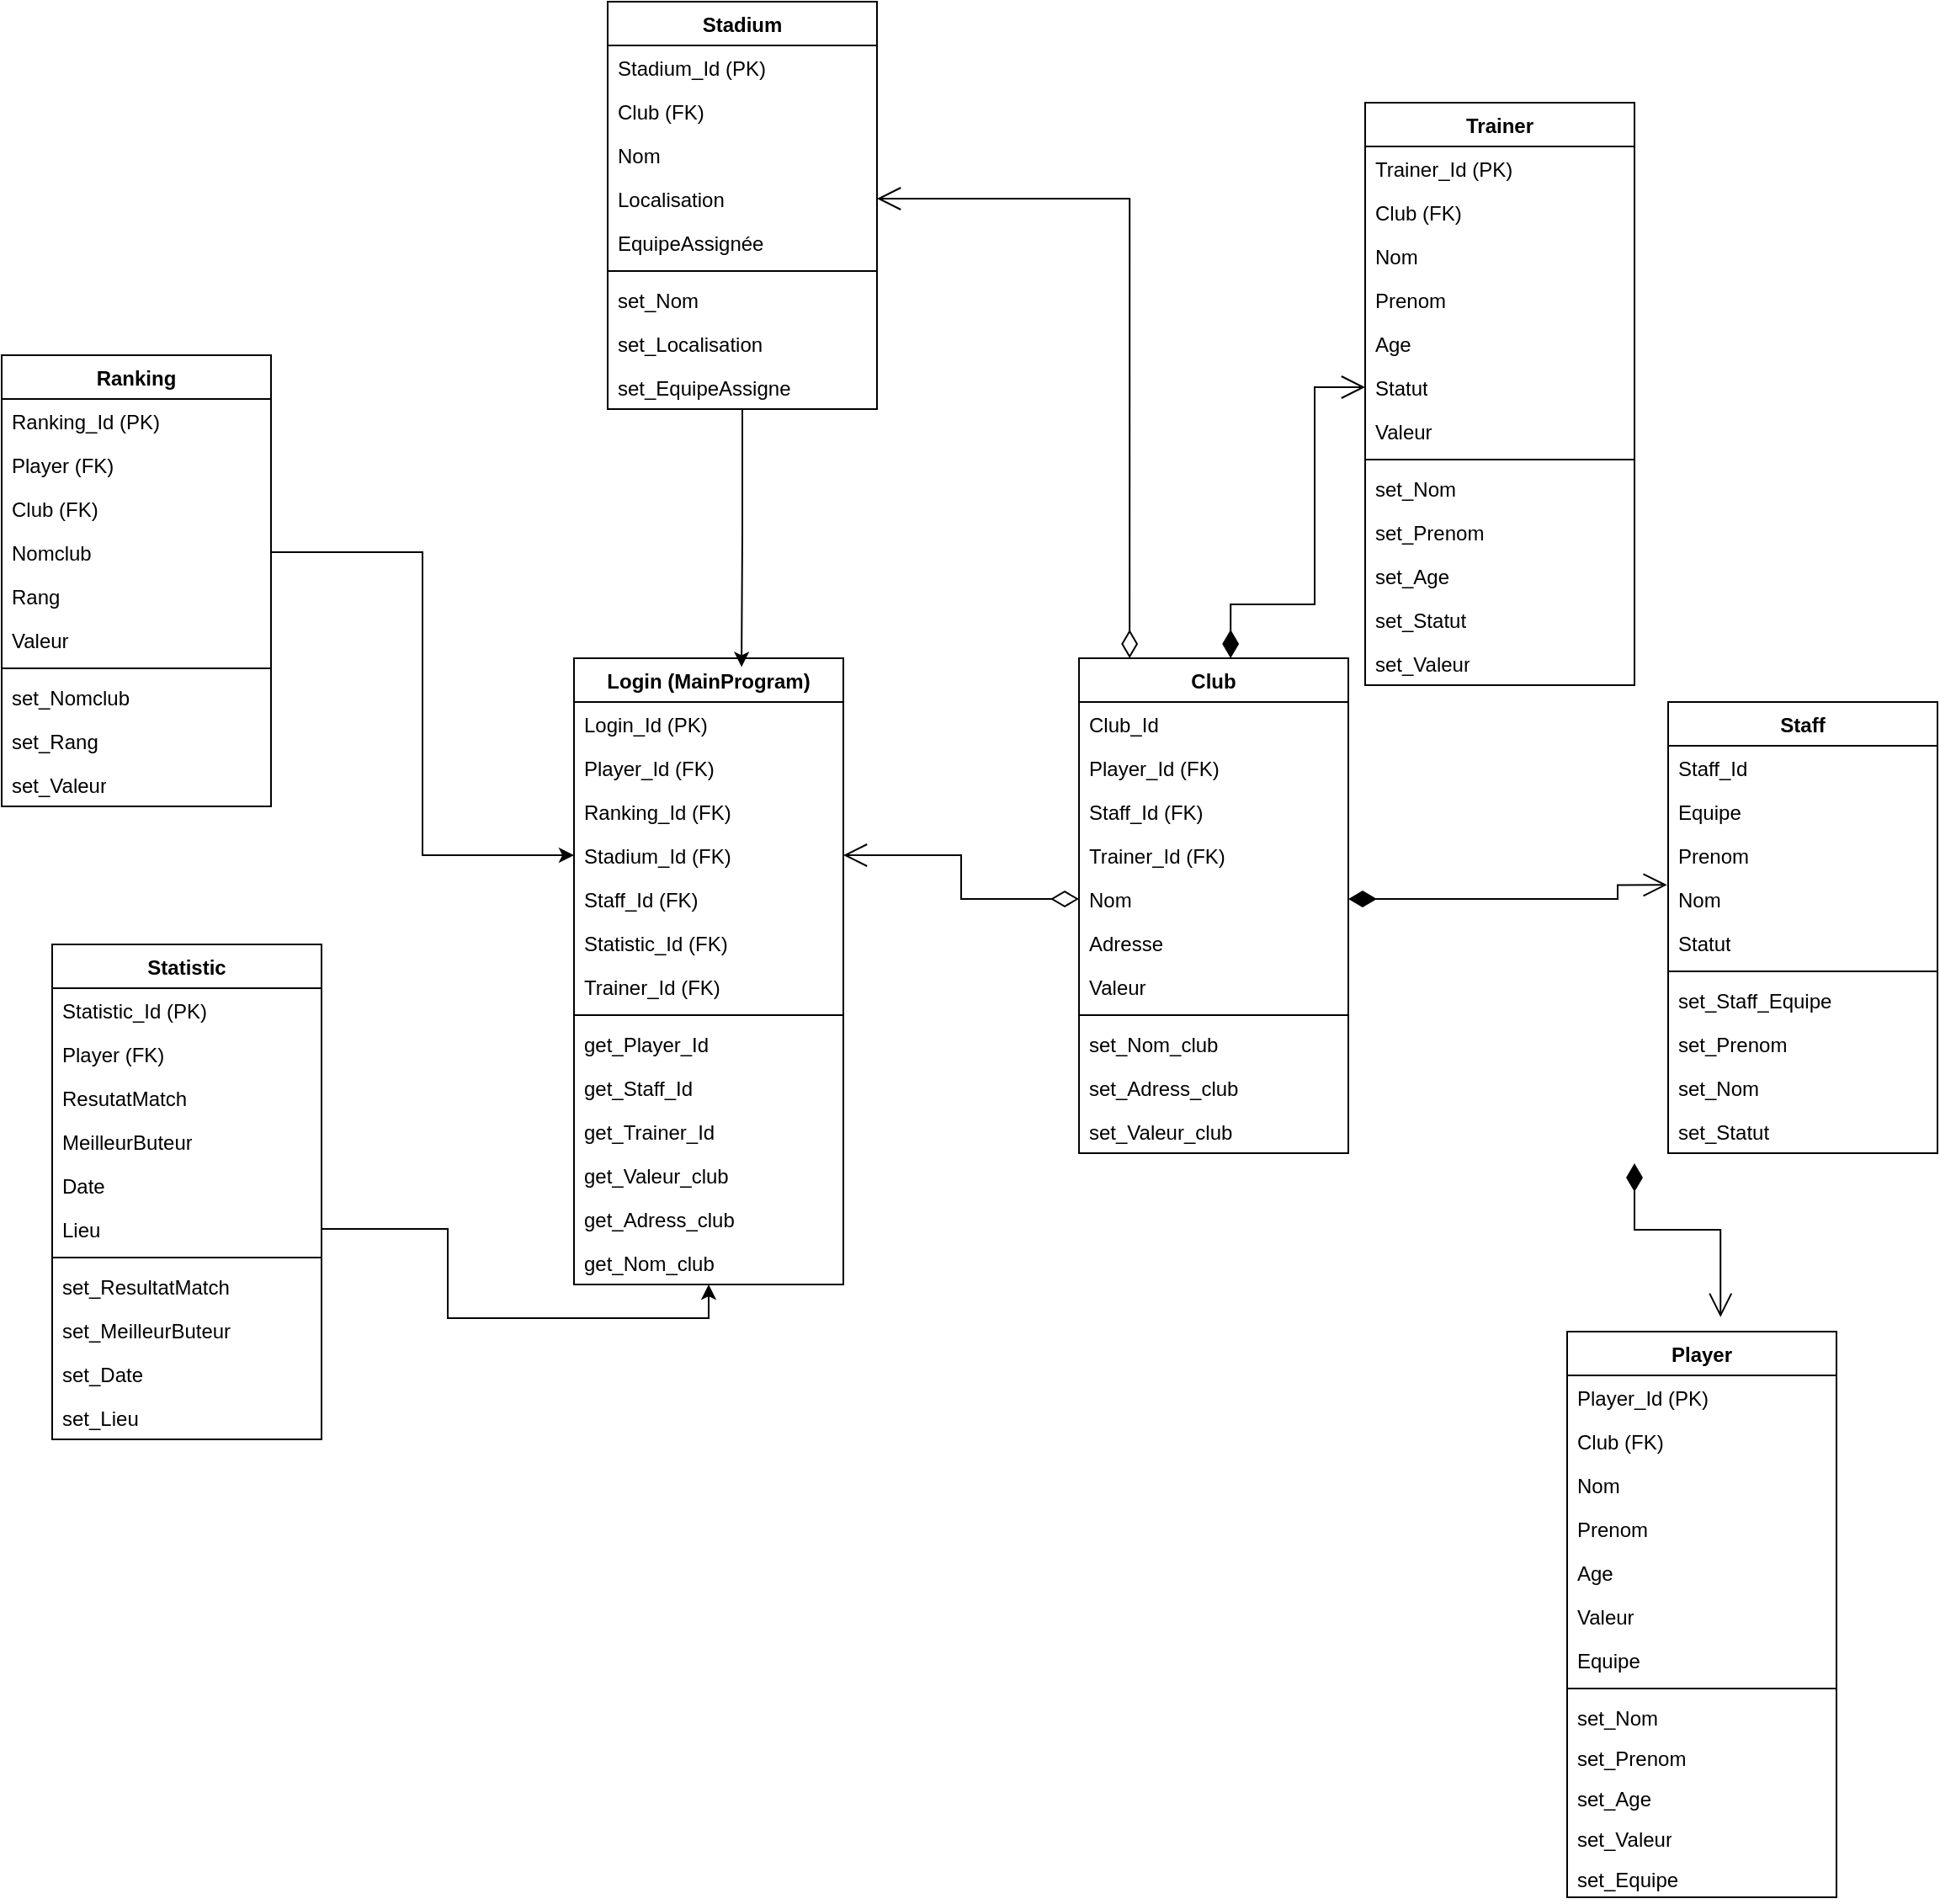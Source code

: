 <mxfile version="24.9.1">
  <diagram name="Page-1" id="58cdce13-f638-feb5-8d6f-7d28b1aa9fa0">
    <mxGraphModel dx="2388" dy="2062" grid="1" gridSize="10" guides="1" tooltips="1" connect="1" arrows="1" fold="1" page="1" pageScale="1" pageWidth="1100" pageHeight="850" background="none" math="0" shadow="0">
      <root>
        <mxCell id="0" />
        <mxCell id="1" parent="0" />
        <mxCell id="IGljhqso7vUdeN5Jdhdd-1" value="Login (MainProgram)" style="swimlane;fontStyle=1;align=center;verticalAlign=top;childLayout=stackLayout;horizontal=1;startSize=26;horizontalStack=0;resizeParent=1;resizeParentMax=0;resizeLast=0;collapsible=1;marginBottom=0;whiteSpace=wrap;html=1;" parent="1" vertex="1">
          <mxGeometry x="460" y="250" width="160" height="372" as="geometry" />
        </mxCell>
        <mxCell id="IGljhqso7vUdeN5Jdhdd-11" value="Login_Id (PK)" style="text;strokeColor=none;fillColor=none;align=left;verticalAlign=top;spacingLeft=4;spacingRight=4;overflow=hidden;rotatable=0;points=[[0,0.5],[1,0.5]];portConstraint=eastwest;whiteSpace=wrap;html=1;" parent="IGljhqso7vUdeN5Jdhdd-1" vertex="1">
          <mxGeometry y="26" width="160" height="26" as="geometry" />
        </mxCell>
        <mxCell id="IGljhqso7vUdeN5Jdhdd-2" value="Player_Id (FK)" style="text;strokeColor=none;fillColor=none;align=left;verticalAlign=top;spacingLeft=4;spacingRight=4;overflow=hidden;rotatable=0;points=[[0,0.5],[1,0.5]];portConstraint=eastwest;whiteSpace=wrap;html=1;" parent="IGljhqso7vUdeN5Jdhdd-1" vertex="1">
          <mxGeometry y="52" width="160" height="26" as="geometry" />
        </mxCell>
        <mxCell id="IGljhqso7vUdeN5Jdhdd-5" value="Ranking_Id (FK)" style="text;strokeColor=none;fillColor=none;align=left;verticalAlign=top;spacingLeft=4;spacingRight=4;overflow=hidden;rotatable=0;points=[[0,0.5],[1,0.5]];portConstraint=eastwest;whiteSpace=wrap;html=1;" parent="IGljhqso7vUdeN5Jdhdd-1" vertex="1">
          <mxGeometry y="78" width="160" height="26" as="geometry" />
        </mxCell>
        <mxCell id="IGljhqso7vUdeN5Jdhdd-6" value="Stadium_Id (FK)" style="text;strokeColor=none;fillColor=none;align=left;verticalAlign=top;spacingLeft=4;spacingRight=4;overflow=hidden;rotatable=0;points=[[0,0.5],[1,0.5]];portConstraint=eastwest;whiteSpace=wrap;html=1;" parent="IGljhqso7vUdeN5Jdhdd-1" vertex="1">
          <mxGeometry y="104" width="160" height="26" as="geometry" />
        </mxCell>
        <mxCell id="IGljhqso7vUdeN5Jdhdd-7" value="Staff_Id (FK)" style="text;strokeColor=none;fillColor=none;align=left;verticalAlign=top;spacingLeft=4;spacingRight=4;overflow=hidden;rotatable=0;points=[[0,0.5],[1,0.5]];portConstraint=eastwest;whiteSpace=wrap;html=1;" parent="IGljhqso7vUdeN5Jdhdd-1" vertex="1">
          <mxGeometry y="130" width="160" height="26" as="geometry" />
        </mxCell>
        <mxCell id="IGljhqso7vUdeN5Jdhdd-8" value="Statistic_Id (FK)" style="text;strokeColor=none;fillColor=none;align=left;verticalAlign=top;spacingLeft=4;spacingRight=4;overflow=hidden;rotatable=0;points=[[0,0.5],[1,0.5]];portConstraint=eastwest;whiteSpace=wrap;html=1;" parent="IGljhqso7vUdeN5Jdhdd-1" vertex="1">
          <mxGeometry y="156" width="160" height="26" as="geometry" />
        </mxCell>
        <mxCell id="IGljhqso7vUdeN5Jdhdd-9" value="Trainer_Id (FK)" style="text;strokeColor=none;fillColor=none;align=left;verticalAlign=top;spacingLeft=4;spacingRight=4;overflow=hidden;rotatable=0;points=[[0,0.5],[1,0.5]];portConstraint=eastwest;whiteSpace=wrap;html=1;" parent="IGljhqso7vUdeN5Jdhdd-1" vertex="1">
          <mxGeometry y="182" width="160" height="26" as="geometry" />
        </mxCell>
        <mxCell id="IGljhqso7vUdeN5Jdhdd-3" value="" style="line;strokeWidth=1;fillColor=none;align=left;verticalAlign=middle;spacingTop=-1;spacingLeft=3;spacingRight=3;rotatable=0;labelPosition=right;points=[];portConstraint=eastwest;strokeColor=inherit;" parent="IGljhqso7vUdeN5Jdhdd-1" vertex="1">
          <mxGeometry y="208" width="160" height="8" as="geometry" />
        </mxCell>
        <mxCell id="SJA1Te7KxGUJK6lu_F2R-25" value="get_Player_Id" style="text;strokeColor=none;fillColor=none;align=left;verticalAlign=top;spacingLeft=4;spacingRight=4;overflow=hidden;rotatable=0;points=[[0,0.5],[1,0.5]];portConstraint=eastwest;whiteSpace=wrap;html=1;" vertex="1" parent="IGljhqso7vUdeN5Jdhdd-1">
          <mxGeometry y="216" width="160" height="26" as="geometry" />
        </mxCell>
        <mxCell id="SJA1Te7KxGUJK6lu_F2R-26" value="get_Staff_Id" style="text;strokeColor=none;fillColor=none;align=left;verticalAlign=top;spacingLeft=4;spacingRight=4;overflow=hidden;rotatable=0;points=[[0,0.5],[1,0.5]];portConstraint=eastwest;whiteSpace=wrap;html=1;" vertex="1" parent="IGljhqso7vUdeN5Jdhdd-1">
          <mxGeometry y="242" width="160" height="26" as="geometry" />
        </mxCell>
        <mxCell id="SJA1Te7KxGUJK6lu_F2R-27" value="get_Trainer_Id" style="text;strokeColor=none;fillColor=none;align=left;verticalAlign=top;spacingLeft=4;spacingRight=4;overflow=hidden;rotatable=0;points=[[0,0.5],[1,0.5]];portConstraint=eastwest;whiteSpace=wrap;html=1;" vertex="1" parent="IGljhqso7vUdeN5Jdhdd-1">
          <mxGeometry y="268" width="160" height="26" as="geometry" />
        </mxCell>
        <mxCell id="SJA1Te7KxGUJK6lu_F2R-30" value="get_Valeur_club" style="text;strokeColor=none;fillColor=none;align=left;verticalAlign=top;spacingLeft=4;spacingRight=4;overflow=hidden;rotatable=0;points=[[0,0.5],[1,0.5]];portConstraint=eastwest;whiteSpace=wrap;html=1;" vertex="1" parent="IGljhqso7vUdeN5Jdhdd-1">
          <mxGeometry y="294" width="160" height="26" as="geometry" />
        </mxCell>
        <mxCell id="SJA1Te7KxGUJK6lu_F2R-29" value="get_Adress_club" style="text;strokeColor=none;fillColor=none;align=left;verticalAlign=top;spacingLeft=4;spacingRight=4;overflow=hidden;rotatable=0;points=[[0,0.5],[1,0.5]];portConstraint=eastwest;whiteSpace=wrap;html=1;" vertex="1" parent="IGljhqso7vUdeN5Jdhdd-1">
          <mxGeometry y="320" width="160" height="26" as="geometry" />
        </mxCell>
        <mxCell id="SJA1Te7KxGUJK6lu_F2R-28" value="get_Nom_club" style="text;strokeColor=none;fillColor=none;align=left;verticalAlign=top;spacingLeft=4;spacingRight=4;overflow=hidden;rotatable=0;points=[[0,0.5],[1,0.5]];portConstraint=eastwest;whiteSpace=wrap;html=1;" vertex="1" parent="IGljhqso7vUdeN5Jdhdd-1">
          <mxGeometry y="346" width="160" height="26" as="geometry" />
        </mxCell>
        <mxCell id="IGljhqso7vUdeN5Jdhdd-12" value="Player" style="swimlane;fontStyle=1;align=center;verticalAlign=top;childLayout=stackLayout;horizontal=1;startSize=26;horizontalStack=0;resizeParent=1;resizeParentMax=0;resizeLast=0;collapsible=1;marginBottom=0;whiteSpace=wrap;html=1;" parent="1" vertex="1">
          <mxGeometry x="1050" y="650" width="160" height="336" as="geometry" />
        </mxCell>
        <mxCell id="IGljhqso7vUdeN5Jdhdd-13" value="Player_Id (PK)" style="text;strokeColor=none;fillColor=none;align=left;verticalAlign=top;spacingLeft=4;spacingRight=4;overflow=hidden;rotatable=0;points=[[0,0.5],[1,0.5]];portConstraint=eastwest;whiteSpace=wrap;html=1;" parent="IGljhqso7vUdeN5Jdhdd-12" vertex="1">
          <mxGeometry y="26" width="160" height="26" as="geometry" />
        </mxCell>
        <mxCell id="IGljhqso7vUdeN5Jdhdd-14" value="Club (FK)" style="text;strokeColor=none;fillColor=none;align=left;verticalAlign=top;spacingLeft=4;spacingRight=4;overflow=hidden;rotatable=0;points=[[0,0.5],[1,0.5]];portConstraint=eastwest;whiteSpace=wrap;html=1;" parent="IGljhqso7vUdeN5Jdhdd-12" vertex="1">
          <mxGeometry y="52" width="160" height="26" as="geometry" />
        </mxCell>
        <mxCell id="IGljhqso7vUdeN5Jdhdd-15" value="Nom" style="text;strokeColor=none;fillColor=none;align=left;verticalAlign=top;spacingLeft=4;spacingRight=4;overflow=hidden;rotatable=0;points=[[0,0.5],[1,0.5]];portConstraint=eastwest;whiteSpace=wrap;html=1;" parent="IGljhqso7vUdeN5Jdhdd-12" vertex="1">
          <mxGeometry y="78" width="160" height="26" as="geometry" />
        </mxCell>
        <mxCell id="IGljhqso7vUdeN5Jdhdd-16" value="Prenom" style="text;strokeColor=none;fillColor=none;align=left;verticalAlign=top;spacingLeft=4;spacingRight=4;overflow=hidden;rotatable=0;points=[[0,0.5],[1,0.5]];portConstraint=eastwest;whiteSpace=wrap;html=1;" parent="IGljhqso7vUdeN5Jdhdd-12" vertex="1">
          <mxGeometry y="104" width="160" height="26" as="geometry" />
        </mxCell>
        <mxCell id="IGljhqso7vUdeN5Jdhdd-17" value="Age" style="text;strokeColor=none;fillColor=none;align=left;verticalAlign=top;spacingLeft=4;spacingRight=4;overflow=hidden;rotatable=0;points=[[0,0.5],[1,0.5]];portConstraint=eastwest;whiteSpace=wrap;html=1;" parent="IGljhqso7vUdeN5Jdhdd-12" vertex="1">
          <mxGeometry y="130" width="160" height="26" as="geometry" />
        </mxCell>
        <mxCell id="IGljhqso7vUdeN5Jdhdd-18" value="Valeur" style="text;strokeColor=none;fillColor=none;align=left;verticalAlign=top;spacingLeft=4;spacingRight=4;overflow=hidden;rotatable=0;points=[[0,0.5],[1,0.5]];portConstraint=eastwest;whiteSpace=wrap;html=1;" parent="IGljhqso7vUdeN5Jdhdd-12" vertex="1">
          <mxGeometry y="156" width="160" height="26" as="geometry" />
        </mxCell>
        <mxCell id="IGljhqso7vUdeN5Jdhdd-19" value="Equipe" style="text;strokeColor=none;fillColor=none;align=left;verticalAlign=top;spacingLeft=4;spacingRight=4;overflow=hidden;rotatable=0;points=[[0,0.5],[1,0.5]];portConstraint=eastwest;whiteSpace=wrap;html=1;" parent="IGljhqso7vUdeN5Jdhdd-12" vertex="1">
          <mxGeometry y="182" width="160" height="26" as="geometry" />
        </mxCell>
        <mxCell id="IGljhqso7vUdeN5Jdhdd-21" value="" style="line;strokeWidth=1;fillColor=none;align=left;verticalAlign=middle;spacingTop=-1;spacingLeft=3;spacingRight=3;rotatable=0;labelPosition=right;points=[];portConstraint=eastwest;strokeColor=inherit;" parent="IGljhqso7vUdeN5Jdhdd-12" vertex="1">
          <mxGeometry y="208" width="160" height="8" as="geometry" />
        </mxCell>
        <mxCell id="IGljhqso7vUdeN5Jdhdd-22" value="set_Nom" style="text;strokeColor=none;fillColor=none;align=left;verticalAlign=top;spacingLeft=4;spacingRight=4;overflow=hidden;rotatable=0;points=[[0,0.5],[1,0.5]];portConstraint=eastwest;whiteSpace=wrap;html=1;" parent="IGljhqso7vUdeN5Jdhdd-12" vertex="1">
          <mxGeometry y="216" width="160" height="24" as="geometry" />
        </mxCell>
        <mxCell id="IGljhqso7vUdeN5Jdhdd-23" value="set_Prenom" style="text;strokeColor=none;fillColor=none;align=left;verticalAlign=top;spacingLeft=4;spacingRight=4;overflow=hidden;rotatable=0;points=[[0,0.5],[1,0.5]];portConstraint=eastwest;whiteSpace=wrap;html=1;" parent="IGljhqso7vUdeN5Jdhdd-12" vertex="1">
          <mxGeometry y="240" width="160" height="24" as="geometry" />
        </mxCell>
        <mxCell id="SJA1Te7KxGUJK6lu_F2R-19" value="set_Age" style="text;strokeColor=none;fillColor=none;align=left;verticalAlign=top;spacingLeft=4;spacingRight=4;overflow=hidden;rotatable=0;points=[[0,0.5],[1,0.5]];portConstraint=eastwest;whiteSpace=wrap;html=1;" vertex="1" parent="IGljhqso7vUdeN5Jdhdd-12">
          <mxGeometry y="264" width="160" height="24" as="geometry" />
        </mxCell>
        <mxCell id="SJA1Te7KxGUJK6lu_F2R-20" value="set_Valeur" style="text;strokeColor=none;fillColor=none;align=left;verticalAlign=top;spacingLeft=4;spacingRight=4;overflow=hidden;rotatable=0;points=[[0,0.5],[1,0.5]];portConstraint=eastwest;whiteSpace=wrap;html=1;" vertex="1" parent="IGljhqso7vUdeN5Jdhdd-12">
          <mxGeometry y="288" width="160" height="24" as="geometry" />
        </mxCell>
        <mxCell id="SJA1Te7KxGUJK6lu_F2R-21" value="set_Equipe" style="text;strokeColor=none;fillColor=none;align=left;verticalAlign=top;spacingLeft=4;spacingRight=4;overflow=hidden;rotatable=0;points=[[0,0.5],[1,0.5]];portConstraint=eastwest;whiteSpace=wrap;html=1;" vertex="1" parent="IGljhqso7vUdeN5Jdhdd-12">
          <mxGeometry y="312" width="160" height="24" as="geometry" />
        </mxCell>
        <mxCell id="IGljhqso7vUdeN5Jdhdd-28" value="Ranking" style="swimlane;fontStyle=1;align=center;verticalAlign=top;childLayout=stackLayout;horizontal=1;startSize=26;horizontalStack=0;resizeParent=1;resizeParentMax=0;resizeLast=0;collapsible=1;marginBottom=0;whiteSpace=wrap;html=1;" parent="1" vertex="1">
          <mxGeometry x="120" y="70" width="160" height="268" as="geometry" />
        </mxCell>
        <mxCell id="IGljhqso7vUdeN5Jdhdd-29" value="Ranking_Id (PK)" style="text;strokeColor=none;fillColor=none;align=left;verticalAlign=top;spacingLeft=4;spacingRight=4;overflow=hidden;rotatable=0;points=[[0,0.5],[1,0.5]];portConstraint=eastwest;whiteSpace=wrap;html=1;" parent="IGljhqso7vUdeN5Jdhdd-28" vertex="1">
          <mxGeometry y="26" width="160" height="26" as="geometry" />
        </mxCell>
        <mxCell id="IGljhqso7vUdeN5Jdhdd-32" value="Player (FK)" style="text;strokeColor=none;fillColor=none;align=left;verticalAlign=top;spacingLeft=4;spacingRight=4;overflow=hidden;rotatable=0;points=[[0,0.5],[1,0.5]];portConstraint=eastwest;whiteSpace=wrap;html=1;" parent="IGljhqso7vUdeN5Jdhdd-28" vertex="1">
          <mxGeometry y="52" width="160" height="26" as="geometry" />
        </mxCell>
        <mxCell id="IGljhqso7vUdeN5Jdhdd-33" value="Club (FK)" style="text;strokeColor=none;fillColor=none;align=left;verticalAlign=top;spacingLeft=4;spacingRight=4;overflow=hidden;rotatable=0;points=[[0,0.5],[1,0.5]];portConstraint=eastwest;whiteSpace=wrap;html=1;" parent="IGljhqso7vUdeN5Jdhdd-28" vertex="1">
          <mxGeometry y="78" width="160" height="26" as="geometry" />
        </mxCell>
        <mxCell id="IGljhqso7vUdeN5Jdhdd-34" value="Nomclub" style="text;strokeColor=none;fillColor=none;align=left;verticalAlign=top;spacingLeft=4;spacingRight=4;overflow=hidden;rotatable=0;points=[[0,0.5],[1,0.5]];portConstraint=eastwest;whiteSpace=wrap;html=1;" parent="IGljhqso7vUdeN5Jdhdd-28" vertex="1">
          <mxGeometry y="104" width="160" height="26" as="geometry" />
        </mxCell>
        <mxCell id="IGljhqso7vUdeN5Jdhdd-35" value="Rang" style="text;strokeColor=none;fillColor=none;align=left;verticalAlign=top;spacingLeft=4;spacingRight=4;overflow=hidden;rotatable=0;points=[[0,0.5],[1,0.5]];portConstraint=eastwest;whiteSpace=wrap;html=1;" parent="IGljhqso7vUdeN5Jdhdd-28" vertex="1">
          <mxGeometry y="130" width="160" height="26" as="geometry" />
        </mxCell>
        <mxCell id="IGljhqso7vUdeN5Jdhdd-36" value="Valeur" style="text;strokeColor=none;fillColor=none;align=left;verticalAlign=top;spacingLeft=4;spacingRight=4;overflow=hidden;rotatable=0;points=[[0,0.5],[1,0.5]];portConstraint=eastwest;whiteSpace=wrap;html=1;" parent="IGljhqso7vUdeN5Jdhdd-28" vertex="1">
          <mxGeometry y="156" width="160" height="26" as="geometry" />
        </mxCell>
        <mxCell id="IGljhqso7vUdeN5Jdhdd-30" value="" style="line;strokeWidth=1;fillColor=none;align=left;verticalAlign=middle;spacingTop=-1;spacingLeft=3;spacingRight=3;rotatable=0;labelPosition=right;points=[];portConstraint=eastwest;strokeColor=inherit;" parent="IGljhqso7vUdeN5Jdhdd-28" vertex="1">
          <mxGeometry y="182" width="160" height="8" as="geometry" />
        </mxCell>
        <mxCell id="IGljhqso7vUdeN5Jdhdd-31" value="set_Nomclub" style="text;strokeColor=none;fillColor=none;align=left;verticalAlign=top;spacingLeft=4;spacingRight=4;overflow=hidden;rotatable=0;points=[[0,0.5],[1,0.5]];portConstraint=eastwest;whiteSpace=wrap;html=1;" parent="IGljhqso7vUdeN5Jdhdd-28" vertex="1">
          <mxGeometry y="190" width="160" height="26" as="geometry" />
        </mxCell>
        <mxCell id="IGljhqso7vUdeN5Jdhdd-37" value="set_Rang" style="text;strokeColor=none;fillColor=none;align=left;verticalAlign=top;spacingLeft=4;spacingRight=4;overflow=hidden;rotatable=0;points=[[0,0.5],[1,0.5]];portConstraint=eastwest;whiteSpace=wrap;html=1;" parent="IGljhqso7vUdeN5Jdhdd-28" vertex="1">
          <mxGeometry y="216" width="160" height="26" as="geometry" />
        </mxCell>
        <mxCell id="SJA1Te7KxGUJK6lu_F2R-32" value="set_Valeur" style="text;strokeColor=none;fillColor=none;align=left;verticalAlign=top;spacingLeft=4;spacingRight=4;overflow=hidden;rotatable=0;points=[[0,0.5],[1,0.5]];portConstraint=eastwest;whiteSpace=wrap;html=1;" vertex="1" parent="IGljhqso7vUdeN5Jdhdd-28">
          <mxGeometry y="242" width="160" height="26" as="geometry" />
        </mxCell>
        <mxCell id="IGljhqso7vUdeN5Jdhdd-38" value="Stadium" style="swimlane;fontStyle=1;align=center;verticalAlign=top;childLayout=stackLayout;horizontal=1;startSize=26;horizontalStack=0;resizeParent=1;resizeParentMax=0;resizeLast=0;collapsible=1;marginBottom=0;whiteSpace=wrap;html=1;" parent="1" vertex="1">
          <mxGeometry x="480" y="-140" width="160" height="242" as="geometry" />
        </mxCell>
        <mxCell id="IGljhqso7vUdeN5Jdhdd-39" value="Stadium_Id (PK)" style="text;strokeColor=none;fillColor=none;align=left;verticalAlign=top;spacingLeft=4;spacingRight=4;overflow=hidden;rotatable=0;points=[[0,0.5],[1,0.5]];portConstraint=eastwest;whiteSpace=wrap;html=1;" parent="IGljhqso7vUdeN5Jdhdd-38" vertex="1">
          <mxGeometry y="26" width="160" height="26" as="geometry" />
        </mxCell>
        <mxCell id="IGljhqso7vUdeN5Jdhdd-42" value="Club (FK)" style="text;strokeColor=none;fillColor=none;align=left;verticalAlign=top;spacingLeft=4;spacingRight=4;overflow=hidden;rotatable=0;points=[[0,0.5],[1,0.5]];portConstraint=eastwest;whiteSpace=wrap;html=1;" parent="IGljhqso7vUdeN5Jdhdd-38" vertex="1">
          <mxGeometry y="52" width="160" height="26" as="geometry" />
        </mxCell>
        <mxCell id="IGljhqso7vUdeN5Jdhdd-43" value="Nom" style="text;strokeColor=none;fillColor=none;align=left;verticalAlign=top;spacingLeft=4;spacingRight=4;overflow=hidden;rotatable=0;points=[[0,0.5],[1,0.5]];portConstraint=eastwest;whiteSpace=wrap;html=1;" parent="IGljhqso7vUdeN5Jdhdd-38" vertex="1">
          <mxGeometry y="78" width="160" height="26" as="geometry" />
        </mxCell>
        <mxCell id="IGljhqso7vUdeN5Jdhdd-44" value="Localisation" style="text;strokeColor=none;fillColor=none;align=left;verticalAlign=top;spacingLeft=4;spacingRight=4;overflow=hidden;rotatable=0;points=[[0,0.5],[1,0.5]];portConstraint=eastwest;whiteSpace=wrap;html=1;" parent="IGljhqso7vUdeN5Jdhdd-38" vertex="1">
          <mxGeometry y="104" width="160" height="26" as="geometry" />
        </mxCell>
        <mxCell id="IGljhqso7vUdeN5Jdhdd-45" value="EquipeAssignée" style="text;strokeColor=none;fillColor=none;align=left;verticalAlign=top;spacingLeft=4;spacingRight=4;overflow=hidden;rotatable=0;points=[[0,0.5],[1,0.5]];portConstraint=eastwest;whiteSpace=wrap;html=1;" parent="IGljhqso7vUdeN5Jdhdd-38" vertex="1">
          <mxGeometry y="130" width="160" height="26" as="geometry" />
        </mxCell>
        <mxCell id="IGljhqso7vUdeN5Jdhdd-40" value="" style="line;strokeWidth=1;fillColor=none;align=left;verticalAlign=middle;spacingTop=-1;spacingLeft=3;spacingRight=3;rotatable=0;labelPosition=right;points=[];portConstraint=eastwest;strokeColor=inherit;" parent="IGljhqso7vUdeN5Jdhdd-38" vertex="1">
          <mxGeometry y="156" width="160" height="8" as="geometry" />
        </mxCell>
        <mxCell id="IGljhqso7vUdeN5Jdhdd-41" value="set_Nom" style="text;strokeColor=none;fillColor=none;align=left;verticalAlign=top;spacingLeft=4;spacingRight=4;overflow=hidden;rotatable=0;points=[[0,0.5],[1,0.5]];portConstraint=eastwest;whiteSpace=wrap;html=1;" parent="IGljhqso7vUdeN5Jdhdd-38" vertex="1">
          <mxGeometry y="164" width="160" height="26" as="geometry" />
        </mxCell>
        <mxCell id="IGljhqso7vUdeN5Jdhdd-46" value="set_Localisation" style="text;strokeColor=none;fillColor=none;align=left;verticalAlign=top;spacingLeft=4;spacingRight=4;overflow=hidden;rotatable=0;points=[[0,0.5],[1,0.5]];portConstraint=eastwest;whiteSpace=wrap;html=1;" parent="IGljhqso7vUdeN5Jdhdd-38" vertex="1">
          <mxGeometry y="190" width="160" height="26" as="geometry" />
        </mxCell>
        <mxCell id="SJA1Te7KxGUJK6lu_F2R-31" value="set_EquipeAssigne" style="text;strokeColor=none;fillColor=none;align=left;verticalAlign=top;spacingLeft=4;spacingRight=4;overflow=hidden;rotatable=0;points=[[0,0.5],[1,0.5]];portConstraint=eastwest;whiteSpace=wrap;html=1;" vertex="1" parent="IGljhqso7vUdeN5Jdhdd-38">
          <mxGeometry y="216" width="160" height="26" as="geometry" />
        </mxCell>
        <mxCell id="IGljhqso7vUdeN5Jdhdd-47" value="Staff" style="swimlane;fontStyle=1;align=center;verticalAlign=top;childLayout=stackLayout;horizontal=1;startSize=26;horizontalStack=0;resizeParent=1;resizeParentMax=0;resizeLast=0;collapsible=1;marginBottom=0;whiteSpace=wrap;html=1;" parent="1" vertex="1">
          <mxGeometry x="1110" y="276" width="160" height="268" as="geometry" />
        </mxCell>
        <mxCell id="IGljhqso7vUdeN5Jdhdd-48" value="Staff_Id" style="text;strokeColor=none;fillColor=none;align=left;verticalAlign=top;spacingLeft=4;spacingRight=4;overflow=hidden;rotatable=0;points=[[0,0.5],[1,0.5]];portConstraint=eastwest;whiteSpace=wrap;html=1;" parent="IGljhqso7vUdeN5Jdhdd-47" vertex="1">
          <mxGeometry y="26" width="160" height="26" as="geometry" />
        </mxCell>
        <mxCell id="IGljhqso7vUdeN5Jdhdd-55" value="Equipe" style="text;strokeColor=none;fillColor=none;align=left;verticalAlign=top;spacingLeft=4;spacingRight=4;overflow=hidden;rotatable=0;points=[[0,0.5],[1,0.5]];portConstraint=eastwest;whiteSpace=wrap;html=1;" parent="IGljhqso7vUdeN5Jdhdd-47" vertex="1">
          <mxGeometry y="52" width="160" height="26" as="geometry" />
        </mxCell>
        <mxCell id="IGljhqso7vUdeN5Jdhdd-51" value="Prenom" style="text;strokeColor=none;fillColor=none;align=left;verticalAlign=top;spacingLeft=4;spacingRight=4;overflow=hidden;rotatable=0;points=[[0,0.5],[1,0.5]];portConstraint=eastwest;whiteSpace=wrap;html=1;" parent="IGljhqso7vUdeN5Jdhdd-47" vertex="1">
          <mxGeometry y="78" width="160" height="26" as="geometry" />
        </mxCell>
        <mxCell id="IGljhqso7vUdeN5Jdhdd-52" value="Nom" style="text;strokeColor=none;fillColor=none;align=left;verticalAlign=top;spacingLeft=4;spacingRight=4;overflow=hidden;rotatable=0;points=[[0,0.5],[1,0.5]];portConstraint=eastwest;whiteSpace=wrap;html=1;" parent="IGljhqso7vUdeN5Jdhdd-47" vertex="1">
          <mxGeometry y="104" width="160" height="26" as="geometry" />
        </mxCell>
        <mxCell id="IGljhqso7vUdeN5Jdhdd-53" value="Statut" style="text;strokeColor=none;fillColor=none;align=left;verticalAlign=top;spacingLeft=4;spacingRight=4;overflow=hidden;rotatable=0;points=[[0,0.5],[1,0.5]];portConstraint=eastwest;whiteSpace=wrap;html=1;" parent="IGljhqso7vUdeN5Jdhdd-47" vertex="1">
          <mxGeometry y="130" width="160" height="26" as="geometry" />
        </mxCell>
        <mxCell id="IGljhqso7vUdeN5Jdhdd-49" value="" style="line;strokeWidth=1;fillColor=none;align=left;verticalAlign=middle;spacingTop=-1;spacingLeft=3;spacingRight=3;rotatable=0;labelPosition=right;points=[];portConstraint=eastwest;strokeColor=inherit;" parent="IGljhqso7vUdeN5Jdhdd-47" vertex="1">
          <mxGeometry y="156" width="160" height="8" as="geometry" />
        </mxCell>
        <mxCell id="IGljhqso7vUdeN5Jdhdd-50" value="set_Staff_Equipe" style="text;strokeColor=none;fillColor=none;align=left;verticalAlign=top;spacingLeft=4;spacingRight=4;overflow=hidden;rotatable=0;points=[[0,0.5],[1,0.5]];portConstraint=eastwest;whiteSpace=wrap;html=1;" parent="IGljhqso7vUdeN5Jdhdd-47" vertex="1">
          <mxGeometry y="164" width="160" height="26" as="geometry" />
        </mxCell>
        <mxCell id="SJA1Te7KxGUJK6lu_F2R-16" value="set_Prenom" style="text;strokeColor=none;fillColor=none;align=left;verticalAlign=top;spacingLeft=4;spacingRight=4;overflow=hidden;rotatable=0;points=[[0,0.5],[1,0.5]];portConstraint=eastwest;whiteSpace=wrap;html=1;" vertex="1" parent="IGljhqso7vUdeN5Jdhdd-47">
          <mxGeometry y="190" width="160" height="26" as="geometry" />
        </mxCell>
        <mxCell id="SJA1Te7KxGUJK6lu_F2R-17" value="set_Nom" style="text;strokeColor=none;fillColor=none;align=left;verticalAlign=top;spacingLeft=4;spacingRight=4;overflow=hidden;rotatable=0;points=[[0,0.5],[1,0.5]];portConstraint=eastwest;whiteSpace=wrap;html=1;" vertex="1" parent="IGljhqso7vUdeN5Jdhdd-47">
          <mxGeometry y="216" width="160" height="26" as="geometry" />
        </mxCell>
        <mxCell id="SJA1Te7KxGUJK6lu_F2R-18" value="set_Statut" style="text;strokeColor=none;fillColor=none;align=left;verticalAlign=top;spacingLeft=4;spacingRight=4;overflow=hidden;rotatable=0;points=[[0,0.5],[1,0.5]];portConstraint=eastwest;whiteSpace=wrap;html=1;" vertex="1" parent="IGljhqso7vUdeN5Jdhdd-47">
          <mxGeometry y="242" width="160" height="26" as="geometry" />
        </mxCell>
        <mxCell id="IGljhqso7vUdeN5Jdhdd-56" value="Statistic" style="swimlane;fontStyle=1;align=center;verticalAlign=top;childLayout=stackLayout;horizontal=1;startSize=26;horizontalStack=0;resizeParent=1;resizeParentMax=0;resizeLast=0;collapsible=1;marginBottom=0;whiteSpace=wrap;html=1;" parent="1" vertex="1">
          <mxGeometry x="150" y="420" width="160" height="294" as="geometry" />
        </mxCell>
        <mxCell id="IGljhqso7vUdeN5Jdhdd-57" value="Statistic_Id (PK)" style="text;strokeColor=none;fillColor=none;align=left;verticalAlign=top;spacingLeft=4;spacingRight=4;overflow=hidden;rotatable=0;points=[[0,0.5],[1,0.5]];portConstraint=eastwest;whiteSpace=wrap;html=1;" parent="IGljhqso7vUdeN5Jdhdd-56" vertex="1">
          <mxGeometry y="26" width="160" height="26" as="geometry" />
        </mxCell>
        <mxCell id="IGljhqso7vUdeN5Jdhdd-64" value="Player (FK)" style="text;strokeColor=none;fillColor=none;align=left;verticalAlign=top;spacingLeft=4;spacingRight=4;overflow=hidden;rotatable=0;points=[[0,0.5],[1,0.5]];portConstraint=eastwest;whiteSpace=wrap;html=1;" parent="IGljhqso7vUdeN5Jdhdd-56" vertex="1">
          <mxGeometry y="52" width="160" height="26" as="geometry" />
        </mxCell>
        <mxCell id="IGljhqso7vUdeN5Jdhdd-60" value="ResutatMatch" style="text;strokeColor=none;fillColor=none;align=left;verticalAlign=top;spacingLeft=4;spacingRight=4;overflow=hidden;rotatable=0;points=[[0,0.5],[1,0.5]];portConstraint=eastwest;whiteSpace=wrap;html=1;" parent="IGljhqso7vUdeN5Jdhdd-56" vertex="1">
          <mxGeometry y="78" width="160" height="26" as="geometry" />
        </mxCell>
        <mxCell id="IGljhqso7vUdeN5Jdhdd-61" value="MeilleurButeur" style="text;strokeColor=none;fillColor=none;align=left;verticalAlign=top;spacingLeft=4;spacingRight=4;overflow=hidden;rotatable=0;points=[[0,0.5],[1,0.5]];portConstraint=eastwest;whiteSpace=wrap;html=1;" parent="IGljhqso7vUdeN5Jdhdd-56" vertex="1">
          <mxGeometry y="104" width="160" height="26" as="geometry" />
        </mxCell>
        <mxCell id="IGljhqso7vUdeN5Jdhdd-62" value="Date" style="text;strokeColor=none;fillColor=none;align=left;verticalAlign=top;spacingLeft=4;spacingRight=4;overflow=hidden;rotatable=0;points=[[0,0.5],[1,0.5]];portConstraint=eastwest;whiteSpace=wrap;html=1;" parent="IGljhqso7vUdeN5Jdhdd-56" vertex="1">
          <mxGeometry y="130" width="160" height="26" as="geometry" />
        </mxCell>
        <mxCell id="IGljhqso7vUdeN5Jdhdd-63" value="Lieu" style="text;strokeColor=none;fillColor=none;align=left;verticalAlign=top;spacingLeft=4;spacingRight=4;overflow=hidden;rotatable=0;points=[[0,0.5],[1,0.5]];portConstraint=eastwest;whiteSpace=wrap;html=1;" parent="IGljhqso7vUdeN5Jdhdd-56" vertex="1">
          <mxGeometry y="156" width="160" height="26" as="geometry" />
        </mxCell>
        <mxCell id="IGljhqso7vUdeN5Jdhdd-58" value="" style="line;strokeWidth=1;fillColor=none;align=left;verticalAlign=middle;spacingTop=-1;spacingLeft=3;spacingRight=3;rotatable=0;labelPosition=right;points=[];portConstraint=eastwest;strokeColor=inherit;" parent="IGljhqso7vUdeN5Jdhdd-56" vertex="1">
          <mxGeometry y="182" width="160" height="8" as="geometry" />
        </mxCell>
        <mxCell id="IGljhqso7vUdeN5Jdhdd-59" value="set_ResultatMatch" style="text;strokeColor=none;fillColor=none;align=left;verticalAlign=top;spacingLeft=4;spacingRight=4;overflow=hidden;rotatable=0;points=[[0,0.5],[1,0.5]];portConstraint=eastwest;whiteSpace=wrap;html=1;" parent="IGljhqso7vUdeN5Jdhdd-56" vertex="1">
          <mxGeometry y="190" width="160" height="26" as="geometry" />
        </mxCell>
        <mxCell id="IGljhqso7vUdeN5Jdhdd-65" value="set_MeilleurButeur" style="text;strokeColor=none;fillColor=none;align=left;verticalAlign=top;spacingLeft=4;spacingRight=4;overflow=hidden;rotatable=0;points=[[0,0.5],[1,0.5]];portConstraint=eastwest;whiteSpace=wrap;html=1;" parent="IGljhqso7vUdeN5Jdhdd-56" vertex="1">
          <mxGeometry y="216" width="160" height="26" as="geometry" />
        </mxCell>
        <mxCell id="SJA1Te7KxGUJK6lu_F2R-33" value="set_Date" style="text;strokeColor=none;fillColor=none;align=left;verticalAlign=top;spacingLeft=4;spacingRight=4;overflow=hidden;rotatable=0;points=[[0,0.5],[1,0.5]];portConstraint=eastwest;whiteSpace=wrap;html=1;" vertex="1" parent="IGljhqso7vUdeN5Jdhdd-56">
          <mxGeometry y="242" width="160" height="26" as="geometry" />
        </mxCell>
        <mxCell id="SJA1Te7KxGUJK6lu_F2R-34" value="set_Lieu" style="text;strokeColor=none;fillColor=none;align=left;verticalAlign=top;spacingLeft=4;spacingRight=4;overflow=hidden;rotatable=0;points=[[0,0.5],[1,0.5]];portConstraint=eastwest;whiteSpace=wrap;html=1;" vertex="1" parent="IGljhqso7vUdeN5Jdhdd-56">
          <mxGeometry y="268" width="160" height="26" as="geometry" />
        </mxCell>
        <mxCell id="IGljhqso7vUdeN5Jdhdd-66" value="Trainer" style="swimlane;fontStyle=1;align=center;verticalAlign=top;childLayout=stackLayout;horizontal=1;startSize=26;horizontalStack=0;resizeParent=1;resizeParentMax=0;resizeLast=0;collapsible=1;marginBottom=0;whiteSpace=wrap;html=1;" parent="1" vertex="1">
          <mxGeometry x="930" y="-80" width="160" height="346" as="geometry" />
        </mxCell>
        <mxCell id="IGljhqso7vUdeN5Jdhdd-67" value="Trainer_Id (PK)" style="text;strokeColor=none;fillColor=none;align=left;verticalAlign=top;spacingLeft=4;spacingRight=4;overflow=hidden;rotatable=0;points=[[0,0.5],[1,0.5]];portConstraint=eastwest;whiteSpace=wrap;html=1;" parent="IGljhqso7vUdeN5Jdhdd-66" vertex="1">
          <mxGeometry y="26" width="160" height="26" as="geometry" />
        </mxCell>
        <mxCell id="IGljhqso7vUdeN5Jdhdd-70" value="Club (FK)" style="text;strokeColor=none;fillColor=none;align=left;verticalAlign=top;spacingLeft=4;spacingRight=4;overflow=hidden;rotatable=0;points=[[0,0.5],[1,0.5]];portConstraint=eastwest;whiteSpace=wrap;html=1;" parent="IGljhqso7vUdeN5Jdhdd-66" vertex="1">
          <mxGeometry y="52" width="160" height="26" as="geometry" />
        </mxCell>
        <mxCell id="IGljhqso7vUdeN5Jdhdd-71" value="Nom" style="text;strokeColor=none;fillColor=none;align=left;verticalAlign=top;spacingLeft=4;spacingRight=4;overflow=hidden;rotatable=0;points=[[0,0.5],[1,0.5]];portConstraint=eastwest;whiteSpace=wrap;html=1;" parent="IGljhqso7vUdeN5Jdhdd-66" vertex="1">
          <mxGeometry y="78" width="160" height="26" as="geometry" />
        </mxCell>
        <mxCell id="IGljhqso7vUdeN5Jdhdd-72" value="Prenom" style="text;strokeColor=none;fillColor=none;align=left;verticalAlign=top;spacingLeft=4;spacingRight=4;overflow=hidden;rotatable=0;points=[[0,0.5],[1,0.5]];portConstraint=eastwest;whiteSpace=wrap;html=1;" parent="IGljhqso7vUdeN5Jdhdd-66" vertex="1">
          <mxGeometry y="104" width="160" height="26" as="geometry" />
        </mxCell>
        <mxCell id="IGljhqso7vUdeN5Jdhdd-73" value="Age" style="text;strokeColor=none;fillColor=none;align=left;verticalAlign=top;spacingLeft=4;spacingRight=4;overflow=hidden;rotatable=0;points=[[0,0.5],[1,0.5]];portConstraint=eastwest;whiteSpace=wrap;html=1;" parent="IGljhqso7vUdeN5Jdhdd-66" vertex="1">
          <mxGeometry y="130" width="160" height="26" as="geometry" />
        </mxCell>
        <mxCell id="IGljhqso7vUdeN5Jdhdd-74" value="Statut" style="text;strokeColor=none;fillColor=none;align=left;verticalAlign=top;spacingLeft=4;spacingRight=4;overflow=hidden;rotatable=0;points=[[0,0.5],[1,0.5]];portConstraint=eastwest;whiteSpace=wrap;html=1;" parent="IGljhqso7vUdeN5Jdhdd-66" vertex="1">
          <mxGeometry y="156" width="160" height="26" as="geometry" />
        </mxCell>
        <mxCell id="IGljhqso7vUdeN5Jdhdd-75" value="Valeur" style="text;strokeColor=none;fillColor=none;align=left;verticalAlign=top;spacingLeft=4;spacingRight=4;overflow=hidden;rotatable=0;points=[[0,0.5],[1,0.5]];portConstraint=eastwest;whiteSpace=wrap;html=1;" parent="IGljhqso7vUdeN5Jdhdd-66" vertex="1">
          <mxGeometry y="182" width="160" height="26" as="geometry" />
        </mxCell>
        <mxCell id="IGljhqso7vUdeN5Jdhdd-68" value="" style="line;strokeWidth=1;fillColor=none;align=left;verticalAlign=middle;spacingTop=-1;spacingLeft=3;spacingRight=3;rotatable=0;labelPosition=right;points=[];portConstraint=eastwest;strokeColor=inherit;" parent="IGljhqso7vUdeN5Jdhdd-66" vertex="1">
          <mxGeometry y="208" width="160" height="8" as="geometry" />
        </mxCell>
        <mxCell id="IGljhqso7vUdeN5Jdhdd-69" value="set_Nom" style="text;strokeColor=none;fillColor=none;align=left;verticalAlign=top;spacingLeft=4;spacingRight=4;overflow=hidden;rotatable=0;points=[[0,0.5],[1,0.5]];portConstraint=eastwest;whiteSpace=wrap;html=1;" parent="IGljhqso7vUdeN5Jdhdd-66" vertex="1">
          <mxGeometry y="216" width="160" height="26" as="geometry" />
        </mxCell>
        <mxCell id="IGljhqso7vUdeN5Jdhdd-76" value="set_Prenom" style="text;strokeColor=none;fillColor=none;align=left;verticalAlign=top;spacingLeft=4;spacingRight=4;overflow=hidden;rotatable=0;points=[[0,0.5],[1,0.5]];portConstraint=eastwest;whiteSpace=wrap;html=1;" parent="IGljhqso7vUdeN5Jdhdd-66" vertex="1">
          <mxGeometry y="242" width="160" height="26" as="geometry" />
        </mxCell>
        <mxCell id="SJA1Te7KxGUJK6lu_F2R-22" value="set_Age" style="text;strokeColor=none;fillColor=none;align=left;verticalAlign=top;spacingLeft=4;spacingRight=4;overflow=hidden;rotatable=0;points=[[0,0.5],[1,0.5]];portConstraint=eastwest;whiteSpace=wrap;html=1;" vertex="1" parent="IGljhqso7vUdeN5Jdhdd-66">
          <mxGeometry y="268" width="160" height="26" as="geometry" />
        </mxCell>
        <mxCell id="SJA1Te7KxGUJK6lu_F2R-23" value="set_Statut" style="text;strokeColor=none;fillColor=none;align=left;verticalAlign=top;spacingLeft=4;spacingRight=4;overflow=hidden;rotatable=0;points=[[0,0.5],[1,0.5]];portConstraint=eastwest;whiteSpace=wrap;html=1;" vertex="1" parent="IGljhqso7vUdeN5Jdhdd-66">
          <mxGeometry y="294" width="160" height="26" as="geometry" />
        </mxCell>
        <mxCell id="SJA1Te7KxGUJK6lu_F2R-24" value="set_Valeur" style="text;strokeColor=none;fillColor=none;align=left;verticalAlign=top;spacingLeft=4;spacingRight=4;overflow=hidden;rotatable=0;points=[[0,0.5],[1,0.5]];portConstraint=eastwest;whiteSpace=wrap;html=1;" vertex="1" parent="IGljhqso7vUdeN5Jdhdd-66">
          <mxGeometry y="320" width="160" height="26" as="geometry" />
        </mxCell>
        <mxCell id="IGljhqso7vUdeN5Jdhdd-77" value="Club" style="swimlane;fontStyle=1;align=center;verticalAlign=top;childLayout=stackLayout;horizontal=1;startSize=26;horizontalStack=0;resizeParent=1;resizeParentMax=0;resizeLast=0;collapsible=1;marginBottom=0;whiteSpace=wrap;html=1;" parent="1" vertex="1">
          <mxGeometry x="760" y="250" width="160" height="294" as="geometry" />
        </mxCell>
        <mxCell id="IGljhqso7vUdeN5Jdhdd-78" value="Club_Id" style="text;strokeColor=none;fillColor=none;align=left;verticalAlign=top;spacingLeft=4;spacingRight=4;overflow=hidden;rotatable=0;points=[[0,0.5],[1,0.5]];portConstraint=eastwest;whiteSpace=wrap;html=1;" parent="IGljhqso7vUdeN5Jdhdd-77" vertex="1">
          <mxGeometry y="26" width="160" height="26" as="geometry" />
        </mxCell>
        <mxCell id="IGljhqso7vUdeN5Jdhdd-85" value="Player_Id (FK)" style="text;strokeColor=none;fillColor=none;align=left;verticalAlign=top;spacingLeft=4;spacingRight=4;overflow=hidden;rotatable=0;points=[[0,0.5],[1,0.5]];portConstraint=eastwest;whiteSpace=wrap;html=1;" parent="IGljhqso7vUdeN5Jdhdd-77" vertex="1">
          <mxGeometry y="52" width="160" height="26" as="geometry" />
        </mxCell>
        <mxCell id="IGljhqso7vUdeN5Jdhdd-86" value="Staff_Id (FK)" style="text;strokeColor=none;fillColor=none;align=left;verticalAlign=top;spacingLeft=4;spacingRight=4;overflow=hidden;rotatable=0;points=[[0,0.5],[1,0.5]];portConstraint=eastwest;whiteSpace=wrap;html=1;" parent="IGljhqso7vUdeN5Jdhdd-77" vertex="1">
          <mxGeometry y="78" width="160" height="26" as="geometry" />
        </mxCell>
        <mxCell id="IGljhqso7vUdeN5Jdhdd-87" value="Trainer_Id (FK)" style="text;strokeColor=none;fillColor=none;align=left;verticalAlign=top;spacingLeft=4;spacingRight=4;overflow=hidden;rotatable=0;points=[[0,0.5],[1,0.5]];portConstraint=eastwest;whiteSpace=wrap;html=1;" parent="IGljhqso7vUdeN5Jdhdd-77" vertex="1">
          <mxGeometry y="104" width="160" height="26" as="geometry" />
        </mxCell>
        <mxCell id="IGljhqso7vUdeN5Jdhdd-81" value="Nom" style="text;strokeColor=none;fillColor=none;align=left;verticalAlign=top;spacingLeft=4;spacingRight=4;overflow=hidden;rotatable=0;points=[[0,0.5],[1,0.5]];portConstraint=eastwest;whiteSpace=wrap;html=1;" parent="IGljhqso7vUdeN5Jdhdd-77" vertex="1">
          <mxGeometry y="130" width="160" height="26" as="geometry" />
        </mxCell>
        <mxCell id="IGljhqso7vUdeN5Jdhdd-82" value="Adresse" style="text;strokeColor=none;fillColor=none;align=left;verticalAlign=top;spacingLeft=4;spacingRight=4;overflow=hidden;rotatable=0;points=[[0,0.5],[1,0.5]];portConstraint=eastwest;whiteSpace=wrap;html=1;" parent="IGljhqso7vUdeN5Jdhdd-77" vertex="1">
          <mxGeometry y="156" width="160" height="26" as="geometry" />
        </mxCell>
        <mxCell id="IGljhqso7vUdeN5Jdhdd-83" value="Valeur" style="text;strokeColor=none;fillColor=none;align=left;verticalAlign=top;spacingLeft=4;spacingRight=4;overflow=hidden;rotatable=0;points=[[0,0.5],[1,0.5]];portConstraint=eastwest;whiteSpace=wrap;html=1;" parent="IGljhqso7vUdeN5Jdhdd-77" vertex="1">
          <mxGeometry y="182" width="160" height="26" as="geometry" />
        </mxCell>
        <mxCell id="IGljhqso7vUdeN5Jdhdd-79" value="" style="line;strokeWidth=1;fillColor=none;align=left;verticalAlign=middle;spacingTop=-1;spacingLeft=3;spacingRight=3;rotatable=0;labelPosition=right;points=[];portConstraint=eastwest;strokeColor=inherit;" parent="IGljhqso7vUdeN5Jdhdd-77" vertex="1">
          <mxGeometry y="208" width="160" height="8" as="geometry" />
        </mxCell>
        <mxCell id="SJA1Te7KxGUJK6lu_F2R-12" value="set_Nom_club" style="text;strokeColor=none;fillColor=none;align=left;verticalAlign=top;spacingLeft=4;spacingRight=4;overflow=hidden;rotatable=0;points=[[0,0.5],[1,0.5]];portConstraint=eastwest;whiteSpace=wrap;html=1;" vertex="1" parent="IGljhqso7vUdeN5Jdhdd-77">
          <mxGeometry y="216" width="160" height="26" as="geometry" />
        </mxCell>
        <mxCell id="SJA1Te7KxGUJK6lu_F2R-13" value="set_Adress_club" style="text;strokeColor=none;fillColor=none;align=left;verticalAlign=top;spacingLeft=4;spacingRight=4;overflow=hidden;rotatable=0;points=[[0,0.5],[1,0.5]];portConstraint=eastwest;whiteSpace=wrap;html=1;" vertex="1" parent="IGljhqso7vUdeN5Jdhdd-77">
          <mxGeometry y="242" width="160" height="26" as="geometry" />
        </mxCell>
        <mxCell id="SJA1Te7KxGUJK6lu_F2R-14" value="set_Valeur_club" style="text;strokeColor=none;fillColor=none;align=left;verticalAlign=top;spacingLeft=4;spacingRight=4;overflow=hidden;rotatable=0;points=[[0,0.5],[1,0.5]];portConstraint=eastwest;whiteSpace=wrap;html=1;" vertex="1" parent="IGljhqso7vUdeN5Jdhdd-77">
          <mxGeometry y="268" width="160" height="26" as="geometry" />
        </mxCell>
        <mxCell id="IGljhqso7vUdeN5Jdhdd-93" style="edgeStyle=orthogonalEdgeStyle;rounded=0;orthogonalLoop=1;jettySize=auto;html=1;entryX=0.622;entryY=0.014;entryDx=0;entryDy=0;entryPerimeter=0;" parent="1" source="IGljhqso7vUdeN5Jdhdd-38" target="IGljhqso7vUdeN5Jdhdd-1" edge="1">
          <mxGeometry relative="1" as="geometry" />
        </mxCell>
        <mxCell id="IGljhqso7vUdeN5Jdhdd-94" style="edgeStyle=orthogonalEdgeStyle;rounded=0;orthogonalLoop=1;jettySize=auto;html=1;entryX=0;entryY=0.5;entryDx=0;entryDy=0;" parent="1" source="IGljhqso7vUdeN5Jdhdd-34" target="IGljhqso7vUdeN5Jdhdd-6" edge="1">
          <mxGeometry relative="1" as="geometry" />
        </mxCell>
        <mxCell id="SJA1Te7KxGUJK6lu_F2R-6" value="" style="endArrow=open;html=1;endSize=12;startArrow=diamondThin;startSize=14;startFill=0;edgeStyle=orthogonalEdgeStyle;align=left;verticalAlign=bottom;rounded=0;entryX=1;entryY=0.5;entryDx=0;entryDy=0;exitX=0.188;exitY=0;exitDx=0;exitDy=0;exitPerimeter=0;" edge="1" parent="1" source="IGljhqso7vUdeN5Jdhdd-77" target="IGljhqso7vUdeN5Jdhdd-44">
          <mxGeometry x="-0.925" y="-27" relative="1" as="geometry">
            <mxPoint x="640" y="178" as="sourcePoint" />
            <mxPoint x="747" y="-10" as="targetPoint" />
            <mxPoint as="offset" />
          </mxGeometry>
        </mxCell>
        <mxCell id="SJA1Te7KxGUJK6lu_F2R-7" value="" style="endArrow=open;html=1;endSize=12;startArrow=diamondThin;startSize=14;startFill=1;edgeStyle=orthogonalEdgeStyle;align=left;verticalAlign=bottom;rounded=0;entryX=-0.004;entryY=0.179;entryDx=0;entryDy=0;entryPerimeter=0;exitX=1;exitY=0.5;exitDx=0;exitDy=0;" edge="1" parent="1" source="IGljhqso7vUdeN5Jdhdd-81" target="IGljhqso7vUdeN5Jdhdd-52">
          <mxGeometry x="-0.6" y="-14" relative="1" as="geometry">
            <mxPoint x="920" y="366" as="sourcePoint" />
            <mxPoint x="1080" y="366" as="targetPoint" />
            <Array as="points">
              <mxPoint x="1080" y="393" />
              <mxPoint x="1080" y="385" />
            </Array>
            <mxPoint as="offset" />
          </mxGeometry>
        </mxCell>
        <mxCell id="SJA1Te7KxGUJK6lu_F2R-8" value="" style="endArrow=open;html=1;endSize=12;startArrow=diamondThin;startSize=14;startFill=1;edgeStyle=orthogonalEdgeStyle;align=left;verticalAlign=bottom;rounded=0;exitX=0.563;exitY=0;exitDx=0;exitDy=0;exitPerimeter=0;entryX=0;entryY=0.5;entryDx=0;entryDy=0;" edge="1" parent="1" source="IGljhqso7vUdeN5Jdhdd-77" target="IGljhqso7vUdeN5Jdhdd-74">
          <mxGeometry x="-0.6" y="-14" relative="1" as="geometry">
            <mxPoint x="840" y="218" as="sourcePoint" />
            <mxPoint x="900" y="150" as="targetPoint" />
            <Array as="points">
              <mxPoint x="850" y="218" />
              <mxPoint x="900" y="218" />
              <mxPoint x="900" y="89" />
            </Array>
            <mxPoint as="offset" />
          </mxGeometry>
        </mxCell>
        <mxCell id="IGljhqso7vUdeN5Jdhdd-95" style="edgeStyle=orthogonalEdgeStyle;rounded=0;orthogonalLoop=1;jettySize=auto;html=1;entryX=0.5;entryY=1;entryDx=0;entryDy=0;" parent="1" source="IGljhqso7vUdeN5Jdhdd-63" edge="1" target="IGljhqso7vUdeN5Jdhdd-1">
          <mxGeometry relative="1" as="geometry">
            <mxPoint x="550" y="490" as="targetPoint" />
          </mxGeometry>
        </mxCell>
        <mxCell id="SJA1Te7KxGUJK6lu_F2R-9" value="" style="endArrow=open;html=1;endSize=12;startArrow=diamondThin;startSize=14;startFill=1;edgeStyle=orthogonalEdgeStyle;align=left;verticalAlign=bottom;rounded=0;entryX=0.5;entryY=0;entryDx=0;entryDy=0;exitX=0.493;exitY=1.022;exitDx=0;exitDy=0;exitPerimeter=0;" edge="1" parent="1">
          <mxGeometry x="-0.6" y="-14" relative="1" as="geometry">
            <mxPoint x="1090" y="550.002" as="sourcePoint" />
            <mxPoint x="1141.12" y="641.43" as="targetPoint" />
            <Array as="points">
              <mxPoint x="1090.12" y="589.43" />
              <mxPoint x="1141.12" y="589.43" />
            </Array>
            <mxPoint as="offset" />
          </mxGeometry>
        </mxCell>
        <mxCell id="SJA1Te7KxGUJK6lu_F2R-10" value="" style="endArrow=open;html=1;endSize=12;startArrow=diamondThin;startSize=14;startFill=0;edgeStyle=orthogonalEdgeStyle;align=left;verticalAlign=bottom;rounded=0;entryX=1;entryY=0.5;entryDx=0;entryDy=0;exitX=0;exitY=0.5;exitDx=0;exitDy=0;" edge="1" parent="1" source="IGljhqso7vUdeN5Jdhdd-81" target="IGljhqso7vUdeN5Jdhdd-6">
          <mxGeometry x="-0.925" y="-27" relative="1" as="geometry">
            <mxPoint x="800" y="633" as="sourcePoint" />
            <mxPoint x="650" y="360" as="targetPoint" />
            <mxPoint as="offset" />
          </mxGeometry>
        </mxCell>
      </root>
    </mxGraphModel>
  </diagram>
</mxfile>

